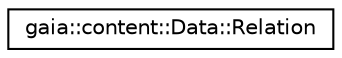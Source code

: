 digraph G
{
  edge [fontname="Helvetica",fontsize="10",labelfontname="Helvetica",labelfontsize="10"];
  node [fontname="Helvetica",fontsize="10",shape=record];
  rankdir=LR;
  Node1 [label="gaia::content::Data::Relation",height=0.2,width=0.4,color="black", fillcolor="white", style="filled",URL="$df/d83/classgaia_1_1content_1_1_data_1_1_relation.html",tooltip="A data kind representing a relation."];
}
